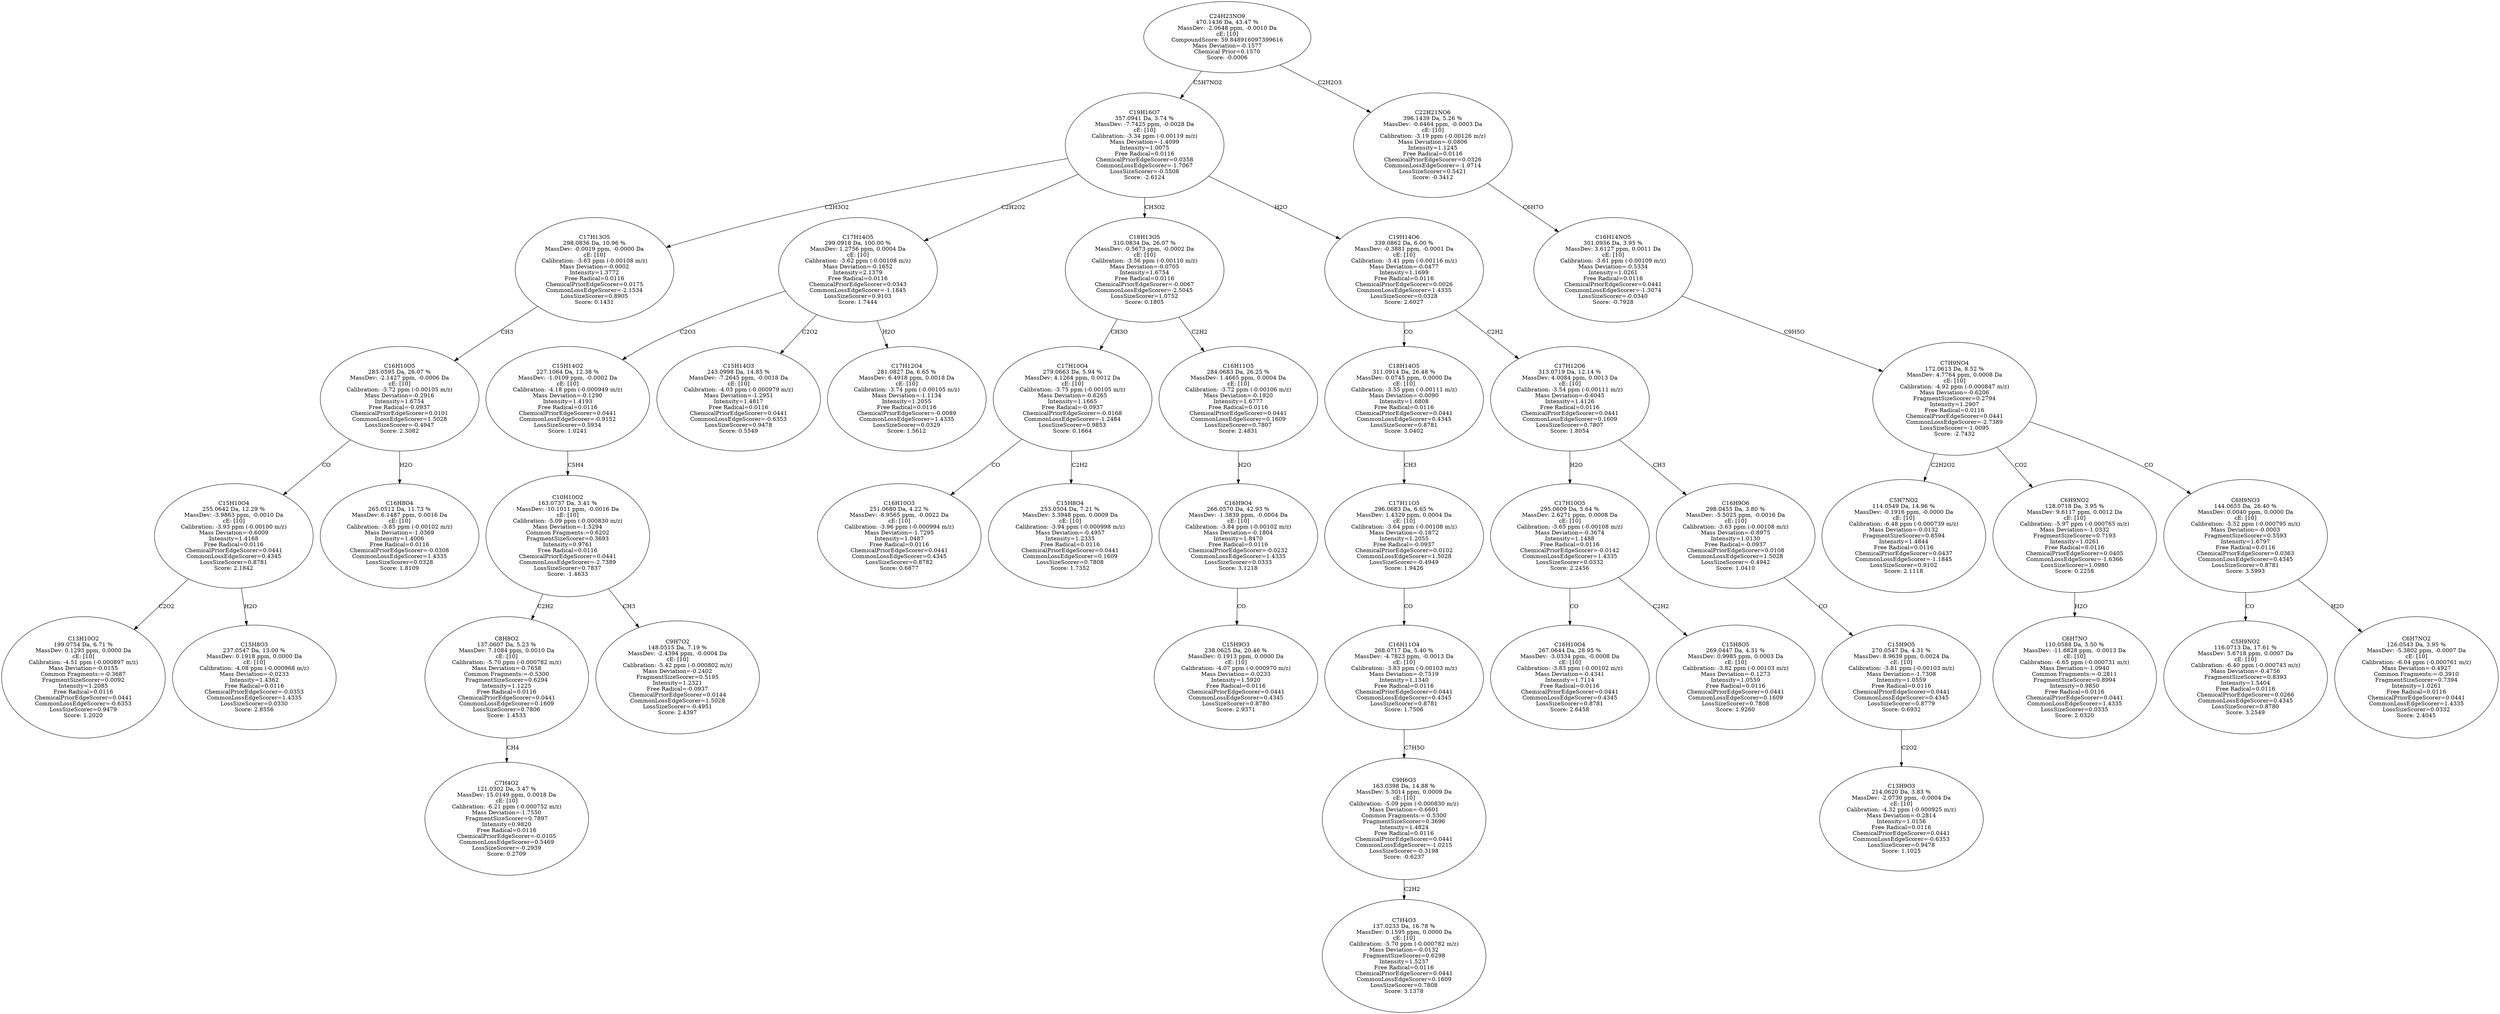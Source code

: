 strict digraph {
v1 [label="C13H10O2\n199.0754 Da, 6.71 %\nMassDev: 0.1293 ppm, 0.0000 Da\ncE: [10]\nCalibration: -4.51 ppm (-0.000897 m/z)\nMass Deviation=-0.0155\nCommon Fragments:=-0.3687\nFragmentSizeScorer=0.0092\nIntensity=1.2085\nFree Radical=0.0116\nChemicalPriorEdgeScorer=0.0441\nCommonLossEdgeScorer=-0.6353\nLossSizeScorer=0.9479\nScore: 1.2020"];
v2 [label="C15H8O3\n237.0547 Da, 13.00 %\nMassDev: 0.1918 ppm, 0.0000 Da\ncE: [10]\nCalibration: -4.08 ppm (-0.000968 m/z)\nMass Deviation=-0.0233\nIntensity=1.4362\nFree Radical=0.0116\nChemicalPriorEdgeScorer=-0.0353\nCommonLossEdgeScorer=1.4335\nLossSizeScorer=0.0330\nScore: 2.8556"];
v3 [label="C15H10O4\n255.0642 Da, 12.29 %\nMassDev: -3.9863 ppm, -0.0010 Da\ncE: [10]\nCalibration: -3.93 ppm (-0.00100 m/z)\nMass Deviation=-0.6009\nIntensity=1.4168\nFree Radical=0.0116\nChemicalPriorEdgeScorer=0.0441\nCommonLossEdgeScorer=0.4345\nLossSizeScorer=0.8781\nScore: 2.1842"];
v4 [label="C16H8O4\n265.0512 Da, 11.73 %\nMassDev: 6.1487 ppm, 0.0016 Da\ncE: [10]\nCalibration: -3.85 ppm (-0.00102 m/z)\nMass Deviation=-1.0369\nIntensity=1.4006\nFree Radical=0.0116\nChemicalPriorEdgeScorer=-0.0308\nCommonLossEdgeScorer=1.4335\nLossSizeScorer=0.0328\nScore: 1.8109"];
v5 [label="C16H10O5\n283.0595 Da, 26.07 %\nMassDev: -2.1427 ppm, -0.0006 Da\ncE: [10]\nCalibration: -3.72 ppm (-0.00105 m/z)\nMass Deviation=-0.2916\nIntensity=1.6754\nFree Radical=-0.0937\nChemicalPriorEdgeScorer=0.0101\nCommonLossEdgeScorer=1.5028\nLossSizeScorer=-0.4947\nScore: 2.3082"];
v6 [label="C17H13O5\n298.0836 Da, 10.96 %\nMassDev: -0.0019 ppm, -0.0000 Da\ncE: [10]\nCalibration: -3.63 ppm (-0.00108 m/z)\nMass Deviation=-0.0002\nIntensity=1.3772\nFree Radical=0.0116\nChemicalPriorEdgeScorer=0.0175\nCommonLossEdgeScorer=-2.1534\nLossSizeScorer=0.8905\nScore: 0.1431"];
v7 [label="C7H4O2\n121.0302 Da, 3.47 %\nMassDev: 15.0149 ppm, 0.0018 Da\ncE: [10]\nCalibration: -6.21 ppm (-0.000752 m/z)\nMass Deviation=-1.7550\nFragmentSizeScorer=0.7897\nIntensity=0.9820\nFree Radical=0.0116\nChemicalPriorEdgeScorer=-0.0105\nCommonLossEdgeScorer=0.5469\nLossSizeScorer=-0.2939\nScore: 0.2709"];
v8 [label="C8H8O2\n137.0607 Da, 5.23 %\nMassDev: 7.1084 ppm, 0.0010 Da\ncE: [10]\nCalibration: -5.70 ppm (-0.000782 m/z)\nMass Deviation=-0.7658\nCommon Fragments:=-0.5300\nFragmentSizeScorer=0.6294\nIntensity=1.1225\nFree Radical=0.0116\nChemicalPriorEdgeScorer=0.0441\nCommonLossEdgeScorer=0.1609\nLossSizeScorer=0.7806\nScore: 1.4533"];
v9 [label="C9H7O2\n148.0515 Da, 7.19 %\nMassDev: -2.4394 ppm, -0.0004 Da\ncE: [10]\nCalibration: -5.42 ppm (-0.000802 m/z)\nMass Deviation=-0.2402\nFragmentSizeScorer=0.5195\nIntensity=1.2321\nFree Radical=-0.0937\nChemicalPriorEdgeScorer=0.0144\nCommonLossEdgeScorer=1.5028\nLossSizeScorer=-0.4951\nScore: 2.4397"];
v10 [label="C10H10O2\n163.0737 Da, 3.41 %\nMassDev: -10.1011 ppm, -0.0016 Da\ncE: [10]\nCalibration: -5.09 ppm (-0.000830 m/z)\nMass Deviation=-1.5294\nCommon Fragments:=0.6202\nFragmentSizeScorer=0.3693\nIntensity=0.9761\nFree Radical=0.0116\nChemicalPriorEdgeScorer=0.0441\nCommonLossEdgeScorer=-2.7389\nLossSizeScorer=0.7837\nScore: -1.4633"];
v11 [label="C15H14O2\n227.1064 Da, 12.38 %\nMassDev: -1.0109 ppm, -0.0002 Da\ncE: [10]\nCalibration: -4.18 ppm (-0.000949 m/z)\nMass Deviation=-0.1290\nIntensity=1.4193\nFree Radical=0.0116\nChemicalPriorEdgeScorer=0.0441\nCommonLossEdgeScorer=-0.9152\nLossSizeScorer=0.5934\nScore: 1.0241"];
v12 [label="C15H14O3\n243.0998 Da, 14.85 %\nMassDev: -7.2645 ppm, -0.0018 Da\ncE: [10]\nCalibration: -4.03 ppm (-0.000979 m/z)\nMass Deviation=-1.2951\nIntensity=1.4817\nFree Radical=0.0116\nChemicalPriorEdgeScorer=0.0441\nCommonLossEdgeScorer=-0.6353\nLossSizeScorer=0.9478\nScore: 0.5549"];
v13 [label="C17H12O4\n281.0827 Da, 6.65 %\nMassDev: 6.4918 ppm, 0.0018 Da\ncE: [10]\nCalibration: -3.74 ppm (-0.00105 m/z)\nMass Deviation=-1.1134\nIntensity=1.2055\nFree Radical=0.0116\nChemicalPriorEdgeScorer=-0.0089\nCommonLossEdgeScorer=1.4335\nLossSizeScorer=0.0329\nScore: 1.5612"];
v14 [label="C17H14O5\n299.0918 Da, 100.00 %\nMassDev: 1.2756 ppm, 0.0004 Da\ncE: [10]\nCalibration: -3.62 ppm (-0.00108 m/z)\nMass Deviation=-0.1652\nIntensity=2.1379\nFree Radical=0.0116\nChemicalPriorEdgeScorer=0.0343\nCommonLossEdgeScorer=-1.1845\nLossSizeScorer=0.9103\nScore: 1.7444"];
v15 [label="C16H10O3\n251.0680 Da, 4.22 %\nMassDev: -8.9565 ppm, -0.0022 Da\ncE: [10]\nCalibration: -3.96 ppm (-0.000994 m/z)\nMass Deviation=-1.7295\nIntensity=1.0487\nFree Radical=0.0116\nChemicalPriorEdgeScorer=0.0441\nCommonLossEdgeScorer=0.4345\nLossSizeScorer=0.8782\nScore: 0.6877"];
v16 [label="C15H8O4\n253.0504 Da, 7.21 %\nMassDev: 3.3948 ppm, 0.0009 Da\ncE: [10]\nCalibration: -3.94 ppm (-0.000998 m/z)\nMass Deviation=-0.4957\nIntensity=1.2335\nFree Radical=0.0116\nChemicalPriorEdgeScorer=0.0441\nCommonLossEdgeScorer=0.1609\nLossSizeScorer=0.7808\nScore: 1.7352"];
v17 [label="C17H10O4\n279.0663 Da, 5.94 %\nMassDev: 4.1264 ppm, 0.0012 Da\ncE: [10]\nCalibration: -3.75 ppm (-0.00105 m/z)\nMass Deviation=-0.6265\nIntensity=1.1665\nFree Radical=-0.0937\nChemicalPriorEdgeScorer=-0.0168\nCommonLossEdgeScorer=-1.2484\nLossSizeScorer=0.9853\nScore: 0.1664"];
v18 [label="C15H9O3\n238.0625 Da, 20.46 %\nMassDev: 0.1913 ppm, 0.0000 Da\ncE: [10]\nCalibration: -4.07 ppm (-0.000970 m/z)\nMass Deviation=-0.0233\nIntensity=1.5920\nFree Radical=0.0116\nChemicalPriorEdgeScorer=0.0441\nCommonLossEdgeScorer=0.4345\nLossSizeScorer=0.8780\nScore: 2.9371"];
v19 [label="C16H9O4\n266.0570 Da, 42.93 %\nMassDev: -1.3839 ppm, -0.0004 Da\ncE: [10]\nCalibration: -3.84 ppm (-0.00102 m/z)\nMass Deviation=-0.1804\nIntensity=1.8470\nFree Radical=0.0116\nChemicalPriorEdgeScorer=-0.0232\nCommonLossEdgeScorer=1.4335\nLossSizeScorer=0.0333\nScore: 3.1218"];
v20 [label="C16H11O5\n284.0683 Da, 26.25 %\nMassDev: 1.4665 ppm, 0.0004 Da\ncE: [10]\nCalibration: -3.72 ppm (-0.00106 m/z)\nMass Deviation=-0.1920\nIntensity=1.6777\nFree Radical=0.0116\nChemicalPriorEdgeScorer=0.0441\nCommonLossEdgeScorer=0.1609\nLossSizeScorer=0.7807\nScore: 2.4831"];
v21 [label="C18H13O5\n310.0834 Da, 26.07 %\nMassDev: -0.5673 ppm, -0.0002 Da\ncE: [10]\nCalibration: -3.56 ppm (-0.00110 m/z)\nMass Deviation=-0.0705\nIntensity=1.6754\nFree Radical=0.0116\nChemicalPriorEdgeScorer=-0.0067\nCommonLossEdgeScorer=-2.5045\nLossSizeScorer=1.0752\nScore: 0.1805"];
v22 [label="C7H4O3\n137.0233 Da, 16.78 %\nMassDev: 0.1595 ppm, 0.0000 Da\ncE: [10]\nCalibration: -5.70 ppm (-0.000782 m/z)\nMass Deviation=-0.0132\nFragmentSizeScorer=0.6298\nIntensity=1.5237\nFree Radical=0.0116\nChemicalPriorEdgeScorer=0.0441\nCommonLossEdgeScorer=0.1609\nLossSizeScorer=0.7808\nScore: 3.1378"];
v23 [label="C9H6O3\n163.0398 Da, 14.88 %\nMassDev: 5.3014 ppm, 0.0009 Da\ncE: [10]\nCalibration: -5.09 ppm (-0.000830 m/z)\nMass Deviation=-0.6601\nCommon Fragments:=-0.5300\nFragmentSizeScorer=0.3696\nIntensity=1.4824\nFree Radical=0.0116\nChemicalPriorEdgeScorer=0.0441\nCommonLossEdgeScorer=-1.0215\nLossSizeScorer=-0.3198\nScore: -0.6237"];
v24 [label="C16H11O4\n268.0717 Da, 5.40 %\nMassDev: -4.7823 ppm, -0.0013 Da\ncE: [10]\nCalibration: -3.83 ppm (-0.00103 m/z)\nMass Deviation=-0.7519\nIntensity=1.1340\nFree Radical=0.0116\nChemicalPriorEdgeScorer=0.0441\nCommonLossEdgeScorer=0.4345\nLossSizeScorer=0.8781\nScore: 1.7506"];
v25 [label="C17H11O5\n296.0683 Da, 6.65 %\nMassDev: 1.4329 ppm, 0.0004 Da\ncE: [10]\nCalibration: -3.64 ppm (-0.00108 m/z)\nMass Deviation=-0.1872\nIntensity=1.2055\nFree Radical=-0.0937\nChemicalPriorEdgeScorer=0.0102\nCommonLossEdgeScorer=1.5028\nLossSizeScorer=-0.4949\nScore: 1.9426"];
v26 [label="C18H14O5\n311.0914 Da, 26.48 %\nMassDev: 0.0745 ppm, 0.0000 Da\ncE: [10]\nCalibration: -3.55 ppm (-0.00111 m/z)\nMass Deviation=-0.0090\nIntensity=1.6808\nFree Radical=0.0116\nChemicalPriorEdgeScorer=0.0441\nCommonLossEdgeScorer=0.4345\nLossSizeScorer=0.8781\nScore: 3.0402"];
v27 [label="C16H10O4\n267.0644 Da, 28.95 %\nMassDev: -3.0334 ppm, -0.0008 Da\ncE: [10]\nCalibration: -3.83 ppm (-0.00102 m/z)\nMass Deviation=-0.4341\nIntensity=1.7114\nFree Radical=0.0116\nChemicalPriorEdgeScorer=0.0441\nCommonLossEdgeScorer=0.4345\nLossSizeScorer=0.8781\nScore: 2.6458"];
v28 [label="C15H8O5\n269.0447 Da, 4.31 %\nMassDev: 0.9985 ppm, 0.0003 Da\ncE: [10]\nCalibration: -3.82 ppm (-0.00103 m/z)\nMass Deviation=-0.1273\nIntensity=1.0559\nFree Radical=0.0116\nChemicalPriorEdgeScorer=0.0441\nCommonLossEdgeScorer=0.1609\nLossSizeScorer=0.7808\nScore: 1.9260"];
v29 [label="C17H10O5\n295.0609 Da, 5.64 %\nMassDev: 2.6271 ppm, 0.0008 Da\ncE: [10]\nCalibration: -3.65 ppm (-0.00108 m/z)\nMass Deviation=-0.3674\nIntensity=1.1488\nFree Radical=0.0116\nChemicalPriorEdgeScorer=-0.0142\nCommonLossEdgeScorer=1.4335\nLossSizeScorer=0.0332\nScore: 2.2456"];
v30 [label="C13H9O3\n214.0620 Da, 3.83 %\nMassDev: -2.0730 ppm, -0.0004 Da\ncE: [10]\nCalibration: -4.32 ppm (-0.000925 m/z)\nMass Deviation=-0.2814\nIntensity=1.0156\nFree Radical=0.0116\nChemicalPriorEdgeScorer=0.0441\nCommonLossEdgeScorer=-0.6353\nLossSizeScorer=0.9478\nScore: 1.1025"];
v31 [label="C15H9O5\n270.0547 Da, 4.31 %\nMassDev: 8.9639 ppm, 0.0024 Da\ncE: [10]\nCalibration: -3.81 ppm (-0.00103 m/z)\nMass Deviation=-1.7308\nIntensity=1.0559\nFree Radical=0.0116\nChemicalPriorEdgeScorer=0.0441\nCommonLossEdgeScorer=0.4345\nLossSizeScorer=0.8779\nScore: 0.6932"];
v32 [label="C16H9O6\n298.0455 Da, 3.80 %\nMassDev: -5.5025 ppm, -0.0016 Da\ncE: [10]\nCalibration: -3.63 ppm (-0.00108 m/z)\nMass Deviation=-0.8975\nIntensity=1.0130\nFree Radical=-0.0937\nChemicalPriorEdgeScorer=0.0108\nCommonLossEdgeScorer=1.5028\nLossSizeScorer=-0.4942\nScore: 1.0410"];
v33 [label="C17H12O6\n313.0719 Da, 12.14 %\nMassDev: 4.0084 ppm, 0.0013 Da\ncE: [10]\nCalibration: -3.54 ppm (-0.00111 m/z)\nMass Deviation=-0.6045\nIntensity=1.4126\nFree Radical=0.0116\nChemicalPriorEdgeScorer=0.0441\nCommonLossEdgeScorer=0.1609\nLossSizeScorer=0.7807\nScore: 1.8054"];
v34 [label="C19H14O6\n339.0862 Da, 6.00 %\nMassDev: -0.3881 ppm, -0.0001 Da\ncE: [10]\nCalibration: -3.41 ppm (-0.00116 m/z)\nMass Deviation=-0.0477\nIntensity=1.1699\nFree Radical=0.0116\nChemicalPriorEdgeScorer=0.0026\nCommonLossEdgeScorer=1.4335\nLossSizeScorer=0.0328\nScore: 2.6027"];
v35 [label="C19H16O7\n357.0941 Da, 3.74 %\nMassDev: -7.7425 ppm, -0.0028 Da\ncE: [10]\nCalibration: -3.34 ppm (-0.00119 m/z)\nMass Deviation=-1.4099\nIntensity=1.0075\nFree Radical=0.0116\nChemicalPriorEdgeScorer=0.0358\nCommonLossEdgeScorer=-1.7067\nLossSizeScorer=-0.5508\nScore: -2.6124"];
v36 [label="C5H7NO2\n114.0549 Da, 14.96 %\nMassDev: -0.1916 ppm, -0.0000 Da\ncE: [10]\nCalibration: -6.48 ppm (-0.000739 m/z)\nMass Deviation=-0.0132\nFragmentSizeScorer=0.8594\nIntensity=1.4844\nFree Radical=0.0116\nChemicalPriorEdgeScorer=0.0437\nCommonLossEdgeScorer=-1.1845\nLossSizeScorer=0.9102\nScore: 2.1118"];
v37 [label="C6H7NO\n110.0588 Da, 3.50 %\nMassDev: -11.6828 ppm, -0.0013 Da\ncE: [10]\nCalibration: -6.65 ppm (-0.000731 m/z)\nMass Deviation=-1.0940\nCommon Fragments:=-0.2811\nFragmentSizeScorer=0.8994\nIntensity=0.9850\nFree Radical=0.0116\nChemicalPriorEdgeScorer=0.0441\nCommonLossEdgeScorer=1.4335\nLossSizeScorer=0.0335\nScore: 2.0320"];
v38 [label="C6H9NO2\n128.0718 Da, 3.95 %\nMassDev: 9.6117 ppm, 0.0012 Da\ncE: [10]\nCalibration: -5.97 ppm (-0.000765 m/z)\nMass Deviation=-1.0332\nFragmentSizeScorer=0.7193\nIntensity=1.0261\nFree Radical=0.0116\nChemicalPriorEdgeScorer=0.0405\nCommonLossEdgeScorer=-1.6366\nLossSizeScorer=1.0980\nScore: 0.2258"];
v39 [label="C5H9NO2\n116.0713 Da, 17.61 %\nMassDev: 5.6718 ppm, 0.0007 Da\ncE: [10]\nCalibration: -6.40 ppm (-0.000743 m/z)\nMass Deviation=-0.4756\nFragmentSizeScorer=0.8393\nIntensity=1.5404\nFree Radical=0.0116\nChemicalPriorEdgeScorer=0.0266\nCommonLossEdgeScorer=0.4345\nLossSizeScorer=0.8780\nScore: 3.2549"];
v40 [label="C6H7NO2\n126.0543 Da, 3.95 %\nMassDev: -5.3802 ppm, -0.0007 Da\ncE: [10]\nCalibration: -6.04 ppm (-0.000761 m/z)\nMass Deviation=-0.4927\nCommon Fragments:=-0.3910\nFragmentSizeScorer=0.7394\nIntensity=1.0261\nFree Radical=0.0116\nChemicalPriorEdgeScorer=0.0441\nCommonLossEdgeScorer=1.4335\nLossSizeScorer=0.0332\nScore: 2.4045"];
v41 [label="C6H9NO3\n144.0655 Da, 26.40 %\nMassDev: 0.0040 ppm, 0.0000 Da\ncE: [10]\nCalibration: -5.52 ppm (-0.000795 m/z)\nMass Deviation=-0.0003\nFragmentSizeScorer=0.5593\nIntensity=1.6797\nFree Radical=0.0116\nChemicalPriorEdgeScorer=0.0363\nCommonLossEdgeScorer=0.4345\nLossSizeScorer=0.8781\nScore: 3.5993"];
v42 [label="C7H9NO4\n172.0613 Da, 8.52 %\nMassDev: 4.7764 ppm, 0.0008 Da\ncE: [10]\nCalibration: -4.92 ppm (-0.000847 m/z)\nMass Deviation=-0.6206\nFragmentSizeScorer=0.2794\nIntensity=1.2907\nFree Radical=0.0116\nChemicalPriorEdgeScorer=0.0441\nCommonLossEdgeScorer=-2.7389\nLossSizeScorer=-1.0095\nScore: -2.7432"];
v43 [label="C16H14NO5\n301.0956 Da, 3.95 %\nMassDev: 3.6127 ppm, 0.0011 Da\ncE: [10]\nCalibration: -3.61 ppm (-0.00109 m/z)\nMass Deviation=-0.5334\nIntensity=1.0261\nFree Radical=0.0116\nChemicalPriorEdgeScorer=0.0441\nCommonLossEdgeScorer=-1.3074\nLossSizeScorer=-0.0340\nScore: -0.7928"];
v44 [label="C22H21NO6\n396.1439 Da, 5.26 %\nMassDev: -0.6464 ppm, -0.0003 Da\ncE: [10]\nCalibration: -3.19 ppm (-0.00126 m/z)\nMass Deviation=-0.0806\nIntensity=1.1245\nFree Radical=0.0116\nChemicalPriorEdgeScorer=0.0326\nCommonLossEdgeScorer=-1.9714\nLossSizeScorer=0.5421\nScore: -0.3412"];
v45 [label="C24H23NO9\n470.1436 Da, 43.47 %\nMassDev: -2.0648 ppm, -0.0010 Da\ncE: [10]\nCompoundScore: 59.848916097399616\nMass Deviation=-0.1577\nChemical Prior=0.1570\nScore: -0.0006"];
v3 -> v1 [label="C2O2"];
v3 -> v2 [label="H2O"];
v5 -> v3 [label="CO"];
v5 -> v4 [label="H2O"];
v6 -> v5 [label="CH3"];
v35 -> v6 [label="C2H3O2"];
v8 -> v7 [label="CH4"];
v10 -> v8 [label="C2H2"];
v10 -> v9 [label="CH3"];
v11 -> v10 [label="C5H4"];
v14 -> v11 [label="C2O3"];
v14 -> v12 [label="C2O2"];
v14 -> v13 [label="H2O"];
v35 -> v14 [label="C2H2O2"];
v17 -> v15 [label="CO"];
v17 -> v16 [label="C2H2"];
v21 -> v17 [label="CH3O"];
v19 -> v18 [label="CO"];
v20 -> v19 [label="H2O"];
v21 -> v20 [label="C2H2"];
v35 -> v21 [label="CH3O2"];
v23 -> v22 [label="C2H2"];
v24 -> v23 [label="C7H5O"];
v25 -> v24 [label="CO"];
v26 -> v25 [label="CH3"];
v34 -> v26 [label="CO"];
v29 -> v27 [label="CO"];
v29 -> v28 [label="C2H2"];
v33 -> v29 [label="H2O"];
v31 -> v30 [label="C2O2"];
v32 -> v31 [label="CO"];
v33 -> v32 [label="CH3"];
v34 -> v33 [label="C2H2"];
v35 -> v34 [label="H2O"];
v45 -> v35 [label="C5H7NO2"];
v42 -> v36 [label="C2H2O2"];
v38 -> v37 [label="H2O"];
v42 -> v38 [label="CO2"];
v41 -> v39 [label="CO"];
v41 -> v40 [label="H2O"];
v42 -> v41 [label="CO"];
v43 -> v42 [label="C9H5O"];
v44 -> v43 [label="C6H7O"];
v45 -> v44 [label="C2H2O3"];
}